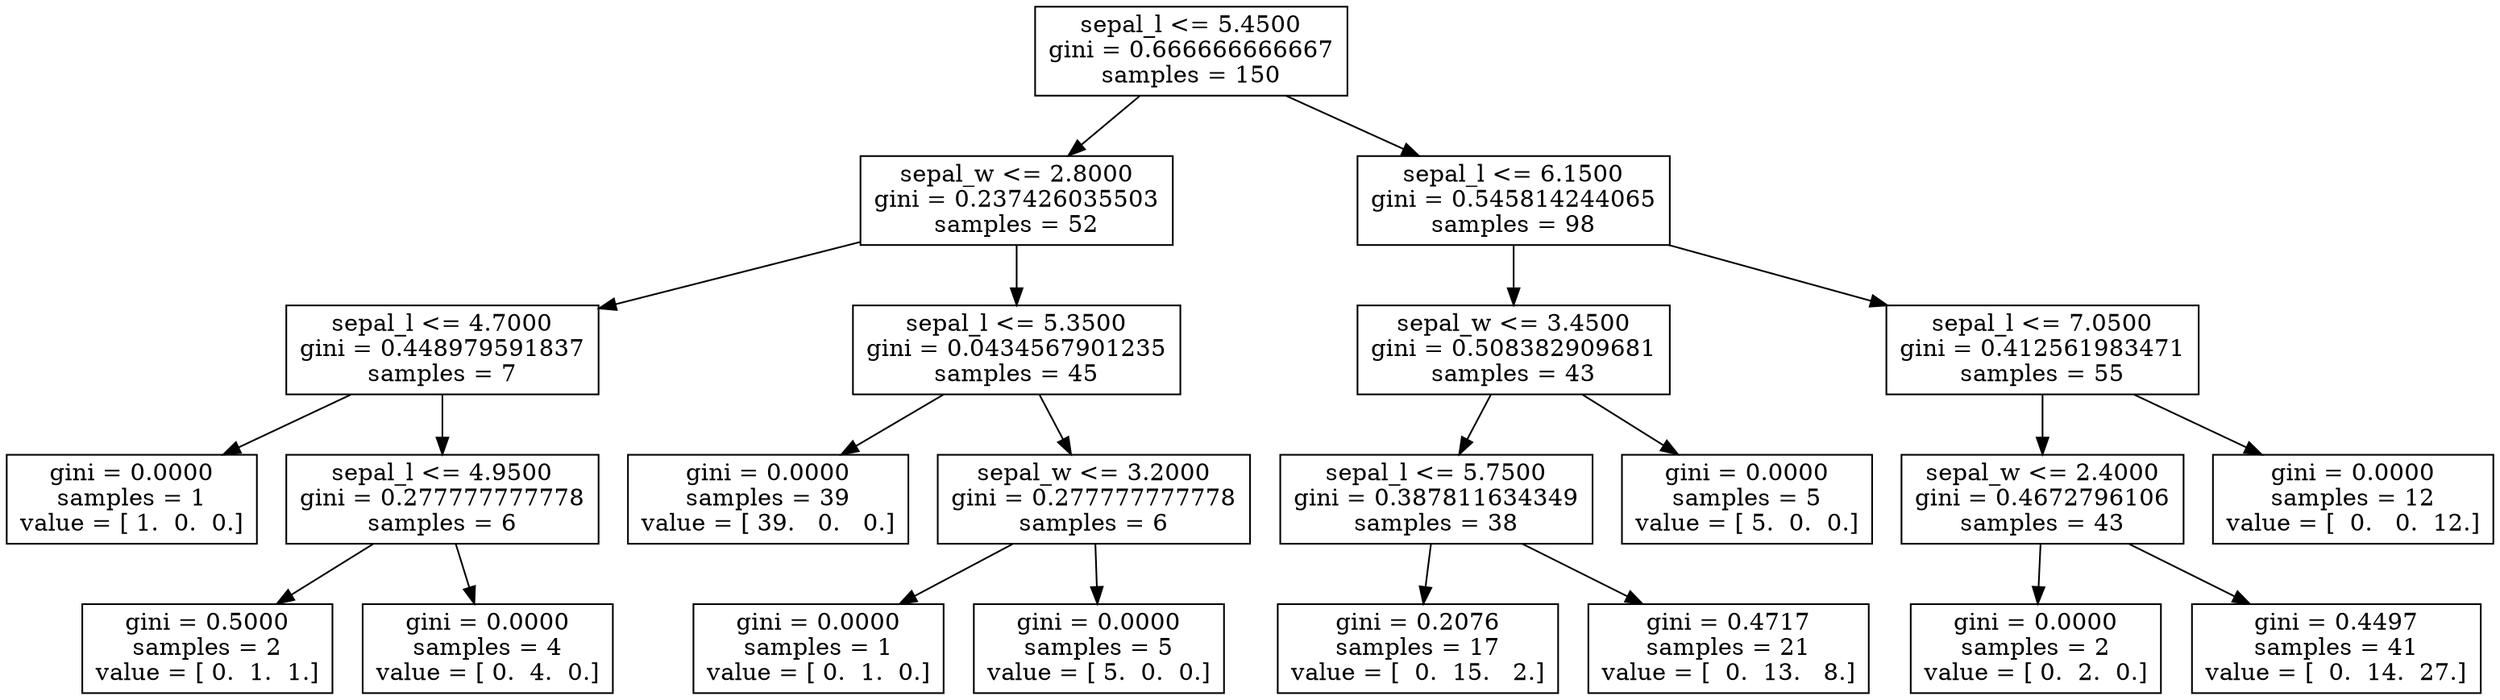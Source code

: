 digraph Tree {
0 [label="sepal_l <= 5.4500\ngini = 0.666666666667\nsamples = 150", shape="box"] ;
1 [label="sepal_w <= 2.8000\ngini = 0.237426035503\nsamples = 52", shape="box"] ;
0 -> 1 ;
2 [label="sepal_l <= 4.7000\ngini = 0.448979591837\nsamples = 7", shape="box"] ;
1 -> 2 ;
3 [label="gini = 0.0000\nsamples = 1\nvalue = [ 1.  0.  0.]", shape="box"] ;
2 -> 3 ;
4 [label="sepal_l <= 4.9500\ngini = 0.277777777778\nsamples = 6", shape="box"] ;
2 -> 4 ;
5 [label="gini = 0.5000\nsamples = 2\nvalue = [ 0.  1.  1.]", shape="box"] ;
4 -> 5 ;
6 [label="gini = 0.0000\nsamples = 4\nvalue = [ 0.  4.  0.]", shape="box"] ;
4 -> 6 ;
7 [label="sepal_l <= 5.3500\ngini = 0.0434567901235\nsamples = 45", shape="box"] ;
1 -> 7 ;
8 [label="gini = 0.0000\nsamples = 39\nvalue = [ 39.   0.   0.]", shape="box"] ;
7 -> 8 ;
9 [label="sepal_w <= 3.2000\ngini = 0.277777777778\nsamples = 6", shape="box"] ;
7 -> 9 ;
10 [label="gini = 0.0000\nsamples = 1\nvalue = [ 0.  1.  0.]", shape="box"] ;
9 -> 10 ;
11 [label="gini = 0.0000\nsamples = 5\nvalue = [ 5.  0.  0.]", shape="box"] ;
9 -> 11 ;
12 [label="sepal_l <= 6.1500\ngini = 0.545814244065\nsamples = 98", shape="box"] ;
0 -> 12 ;
13 [label="sepal_w <= 3.4500\ngini = 0.508382909681\nsamples = 43", shape="box"] ;
12 -> 13 ;
14 [label="sepal_l <= 5.7500\ngini = 0.387811634349\nsamples = 38", shape="box"] ;
13 -> 14 ;
15 [label="gini = 0.2076\nsamples = 17\nvalue = [  0.  15.   2.]", shape="box"] ;
14 -> 15 ;
16 [label="gini = 0.4717\nsamples = 21\nvalue = [  0.  13.   8.]", shape="box"] ;
14 -> 16 ;
17 [label="gini = 0.0000\nsamples = 5\nvalue = [ 5.  0.  0.]", shape="box"] ;
13 -> 17 ;
18 [label="sepal_l <= 7.0500\ngini = 0.412561983471\nsamples = 55", shape="box"] ;
12 -> 18 ;
19 [label="sepal_w <= 2.4000\ngini = 0.4672796106\nsamples = 43", shape="box"] ;
18 -> 19 ;
20 [label="gini = 0.0000\nsamples = 2\nvalue = [ 0.  2.  0.]", shape="box"] ;
19 -> 20 ;
21 [label="gini = 0.4497\nsamples = 41\nvalue = [  0.  14.  27.]", shape="box"] ;
19 -> 21 ;
22 [label="gini = 0.0000\nsamples = 12\nvalue = [  0.   0.  12.]", shape="box"] ;
18 -> 22 ;
}